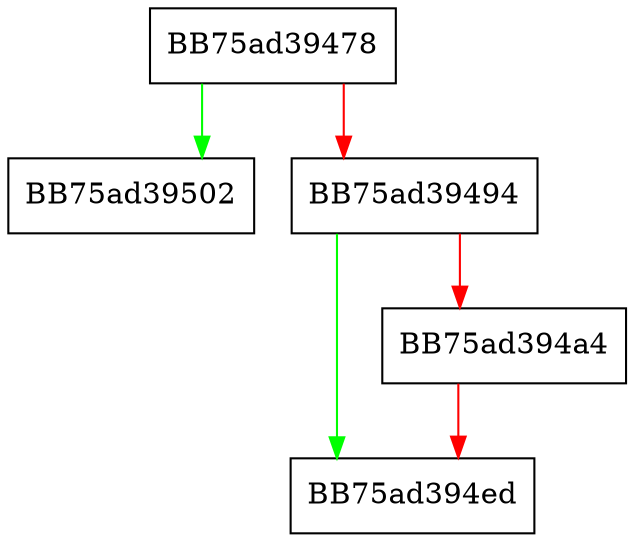 digraph _Clear_and_reserve_geometric {
  node [shape="box"];
  graph [splines=ortho];
  BB75ad39478 -> BB75ad39502 [color="green"];
  BB75ad39478 -> BB75ad39494 [color="red"];
  BB75ad39494 -> BB75ad394ed [color="green"];
  BB75ad39494 -> BB75ad394a4 [color="red"];
  BB75ad394a4 -> BB75ad394ed [color="red"];
}